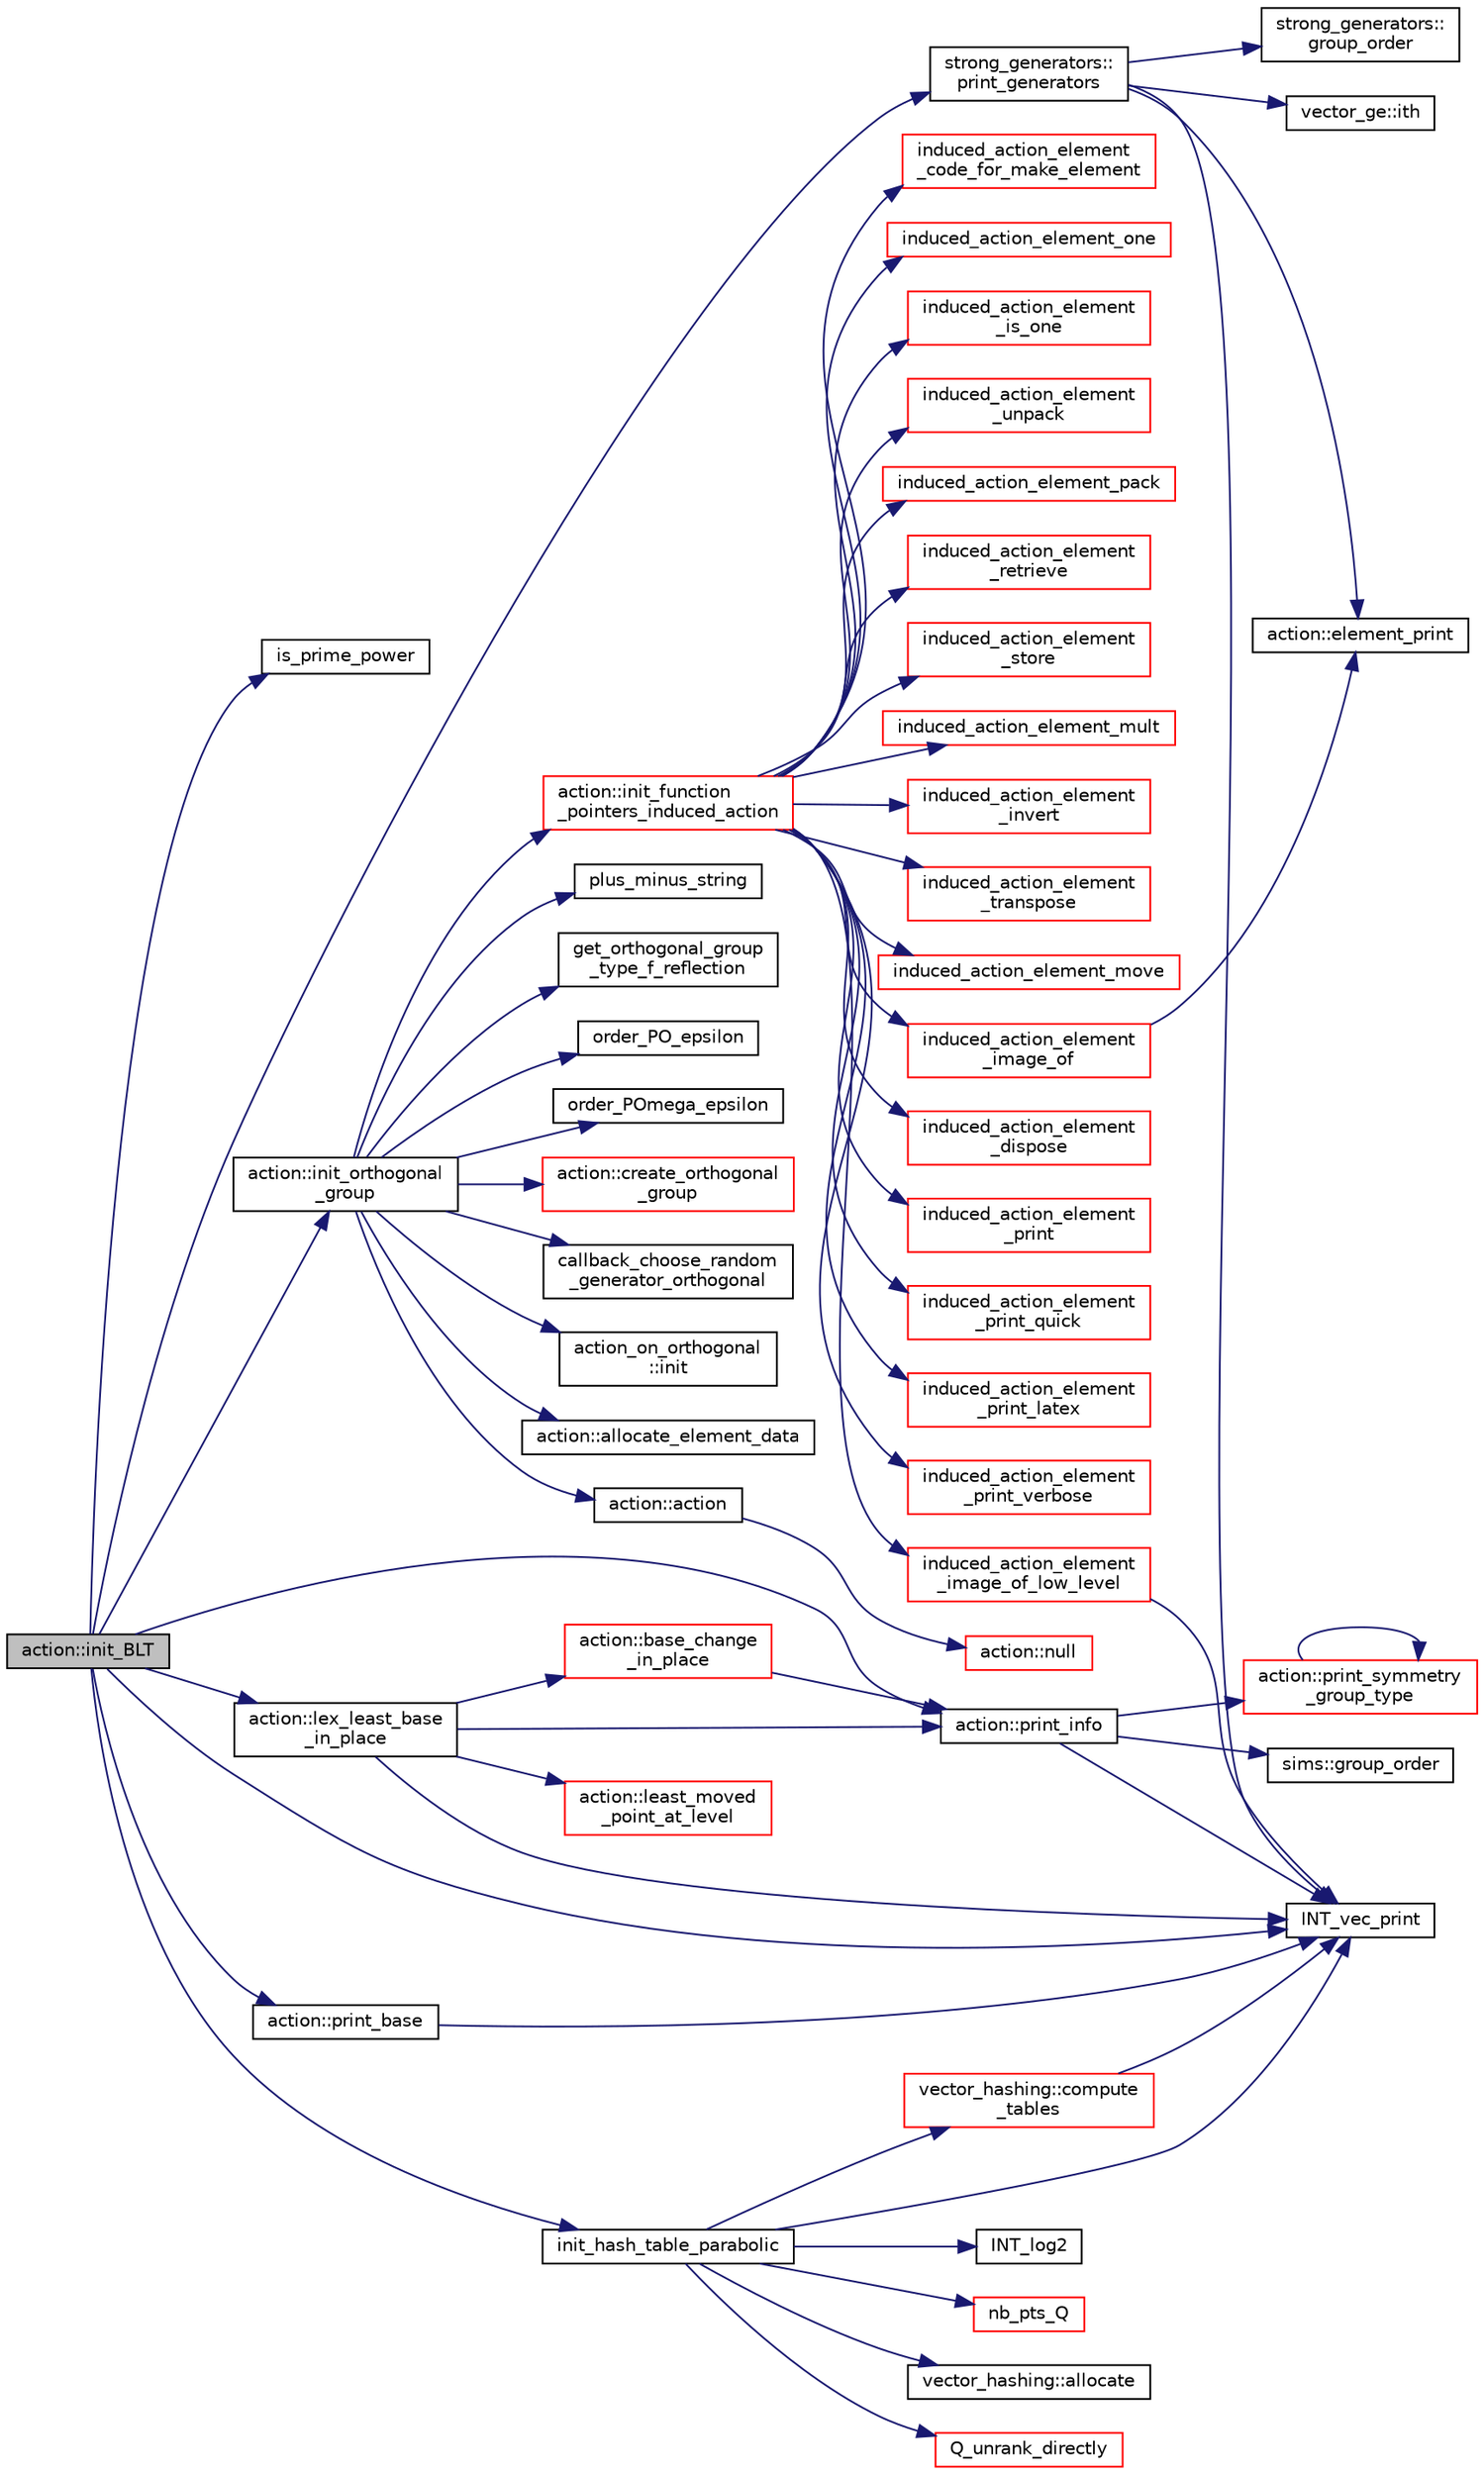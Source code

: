 digraph "action::init_BLT"
{
  edge [fontname="Helvetica",fontsize="10",labelfontname="Helvetica",labelfontsize="10"];
  node [fontname="Helvetica",fontsize="10",shape=record];
  rankdir="LR";
  Node25640 [label="action::init_BLT",height=0.2,width=0.4,color="black", fillcolor="grey75", style="filled", fontcolor="black"];
  Node25640 -> Node25641 [color="midnightblue",fontsize="10",style="solid",fontname="Helvetica"];
  Node25641 [label="is_prime_power",height=0.2,width=0.4,color="black", fillcolor="white", style="filled",URL="$de/dc5/algebra__and__number__theory_8h.html#a44560c42df6f76a71d351200cbf1bd0e"];
  Node25640 -> Node25642 [color="midnightblue",fontsize="10",style="solid",fontname="Helvetica"];
  Node25642 [label="action::init_orthogonal\l_group",height=0.2,width=0.4,color="black", fillcolor="white", style="filled",URL="$d2/d86/classaction.html#a2cfe124956ed67d8b7a927bb44847cc2"];
  Node25642 -> Node25643 [color="midnightblue",fontsize="10",style="solid",fontname="Helvetica"];
  Node25643 [label="action::action",height=0.2,width=0.4,color="black", fillcolor="white", style="filled",URL="$d2/d86/classaction.html#a108adb38ad362aeb55cf40b9de38bb16"];
  Node25643 -> Node25644 [color="midnightblue",fontsize="10",style="solid",fontname="Helvetica"];
  Node25644 [label="action::null",height=0.2,width=0.4,color="red", fillcolor="white", style="filled",URL="$d2/d86/classaction.html#af05ce222a97a1eff5f692b9193dee125"];
  Node25642 -> Node25648 [color="midnightblue",fontsize="10",style="solid",fontname="Helvetica"];
  Node25648 [label="action_on_orthogonal\l::init",height=0.2,width=0.4,color="black", fillcolor="white", style="filled",URL="$dc/d87/classaction__on__orthogonal.html#a5d66e1b51f4c836e358401dce9ed4ee6"];
  Node25642 -> Node25649 [color="midnightblue",fontsize="10",style="solid",fontname="Helvetica"];
  Node25649 [label="action::allocate_element_data",height=0.2,width=0.4,color="black", fillcolor="white", style="filled",URL="$d2/d86/classaction.html#adc5f98db8315bfd17fcd2fbb437d8f60"];
  Node25642 -> Node25650 [color="midnightblue",fontsize="10",style="solid",fontname="Helvetica"];
  Node25650 [label="action::init_function\l_pointers_induced_action",height=0.2,width=0.4,color="red", fillcolor="white", style="filled",URL="$d2/d86/classaction.html#a3b9287d084b24f7a3b9532a7589c58de"];
  Node25650 -> Node25651 [color="midnightblue",fontsize="10",style="solid",fontname="Helvetica"];
  Node25651 [label="induced_action_element\l_image_of",height=0.2,width=0.4,color="red", fillcolor="white", style="filled",URL="$dc/dd4/group__actions_8h.html#a821850d6c3988dd122de0489cd36f0f0"];
  Node25651 -> Node25675 [color="midnightblue",fontsize="10",style="solid",fontname="Helvetica"];
  Node25675 [label="action::element_print",height=0.2,width=0.4,color="black", fillcolor="white", style="filled",URL="$d2/d86/classaction.html#ae38c3ef3c1125213733d63c6fc3c40cd"];
  Node25650 -> Node26057 [color="midnightblue",fontsize="10",style="solid",fontname="Helvetica"];
  Node26057 [label="induced_action_element\l_image_of_low_level",height=0.2,width=0.4,color="red", fillcolor="white", style="filled",URL="$dc/dd4/group__actions_8h.html#aa4bc5f68829829d9a41223c260c658c5"];
  Node26057 -> Node25655 [color="midnightblue",fontsize="10",style="solid",fontname="Helvetica"];
  Node25655 [label="INT_vec_print",height=0.2,width=0.4,color="black", fillcolor="white", style="filled",URL="$df/dbf/sajeeb_8_c.html#a79a5901af0b47dd0d694109543c027fe"];
  Node25650 -> Node26059 [color="midnightblue",fontsize="10",style="solid",fontname="Helvetica"];
  Node26059 [label="induced_action_element_one",height=0.2,width=0.4,color="red", fillcolor="white", style="filled",URL="$dc/dd4/group__actions_8h.html#a11ad8abff8304e30e16403a1975a8aab"];
  Node25650 -> Node26061 [color="midnightblue",fontsize="10",style="solid",fontname="Helvetica"];
  Node26061 [label="induced_action_element\l_is_one",height=0.2,width=0.4,color="red", fillcolor="white", style="filled",URL="$dc/dd4/group__actions_8h.html#aadb6a2b56e25c82dd455de09bb4bda82"];
  Node25650 -> Node26065 [color="midnightblue",fontsize="10",style="solid",fontname="Helvetica"];
  Node26065 [label="induced_action_element\l_unpack",height=0.2,width=0.4,color="red", fillcolor="white", style="filled",URL="$dc/dd4/group__actions_8h.html#a99c6ddc3d11eeccddf87ca23badd1890"];
  Node25650 -> Node26068 [color="midnightblue",fontsize="10",style="solid",fontname="Helvetica"];
  Node26068 [label="induced_action_element_pack",height=0.2,width=0.4,color="red", fillcolor="white", style="filled",URL="$dc/dd4/group__actions_8h.html#aa80cbe650affcff950137367a431715f"];
  Node25650 -> Node26071 [color="midnightblue",fontsize="10",style="solid",fontname="Helvetica"];
  Node26071 [label="induced_action_element\l_retrieve",height=0.2,width=0.4,color="red", fillcolor="white", style="filled",URL="$dc/dd4/group__actions_8h.html#a9e51f4ab67af75d0a12a3eb7f211a5b4"];
  Node25650 -> Node26077 [color="midnightblue",fontsize="10",style="solid",fontname="Helvetica"];
  Node26077 [label="induced_action_element\l_store",height=0.2,width=0.4,color="red", fillcolor="white", style="filled",URL="$dc/dd4/group__actions_8h.html#a23d42fb239ba7e886b1fb9fc96f1a3be"];
  Node25650 -> Node26084 [color="midnightblue",fontsize="10",style="solid",fontname="Helvetica"];
  Node26084 [label="induced_action_element_mult",height=0.2,width=0.4,color="red", fillcolor="white", style="filled",URL="$dc/dd4/group__actions_8h.html#a7b00701d128922145960b4c15307113c"];
  Node25650 -> Node26086 [color="midnightblue",fontsize="10",style="solid",fontname="Helvetica"];
  Node26086 [label="induced_action_element\l_invert",height=0.2,width=0.4,color="red", fillcolor="white", style="filled",URL="$dc/dd4/group__actions_8h.html#a9b7e3c76b30897cb2b62a974e063ce12"];
  Node25650 -> Node26088 [color="midnightblue",fontsize="10",style="solid",fontname="Helvetica"];
  Node26088 [label="induced_action_element\l_transpose",height=0.2,width=0.4,color="red", fillcolor="white", style="filled",URL="$dc/dd4/group__actions_8h.html#ad1379970ade84fe3a44f26f5ec500db4"];
  Node25650 -> Node26091 [color="midnightblue",fontsize="10",style="solid",fontname="Helvetica"];
  Node26091 [label="induced_action_element_move",height=0.2,width=0.4,color="red", fillcolor="white", style="filled",URL="$dc/dd4/group__actions_8h.html#a7b319593ee737d9c1ab5bc6223377541"];
  Node25650 -> Node26093 [color="midnightblue",fontsize="10",style="solid",fontname="Helvetica"];
  Node26093 [label="induced_action_element\l_dispose",height=0.2,width=0.4,color="red", fillcolor="white", style="filled",URL="$dc/dd4/group__actions_8h.html#a5bf4e1daf5b0e799af9e065ab8046f99"];
  Node25650 -> Node26095 [color="midnightblue",fontsize="10",style="solid",fontname="Helvetica"];
  Node26095 [label="induced_action_element\l_print",height=0.2,width=0.4,color="red", fillcolor="white", style="filled",URL="$dc/dd4/group__actions_8h.html#a670952bd230bf34b82f276deab684d23"];
  Node25650 -> Node26099 [color="midnightblue",fontsize="10",style="solid",fontname="Helvetica"];
  Node26099 [label="induced_action_element\l_print_quick",height=0.2,width=0.4,color="red", fillcolor="white", style="filled",URL="$dc/dd4/group__actions_8h.html#a91760d711eca781aa4dbee22a5fc0168"];
  Node25650 -> Node26100 [color="midnightblue",fontsize="10",style="solid",fontname="Helvetica"];
  Node26100 [label="induced_action_element\l_print_latex",height=0.2,width=0.4,color="red", fillcolor="white", style="filled",URL="$dc/dd4/group__actions_8h.html#a962508fbbbac127426c42fe5d0f147ab"];
  Node25650 -> Node26103 [color="midnightblue",fontsize="10",style="solid",fontname="Helvetica"];
  Node26103 [label="induced_action_element\l_print_verbose",height=0.2,width=0.4,color="red", fillcolor="white", style="filled",URL="$dc/dd4/group__actions_8h.html#a647a452eeefdaed4834375175fec37fc"];
  Node25650 -> Node26105 [color="midnightblue",fontsize="10",style="solid",fontname="Helvetica"];
  Node26105 [label="induced_action_element\l_code_for_make_element",height=0.2,width=0.4,color="red", fillcolor="white", style="filled",URL="$dc/dd4/group__actions_8h.html#af1c12dd980d376e72daaf9a383cebfdc"];
  Node25642 -> Node26113 [color="midnightblue",fontsize="10",style="solid",fontname="Helvetica"];
  Node26113 [label="plus_minus_string",height=0.2,width=0.4,color="black", fillcolor="white", style="filled",URL="$d5/db4/io__and__os_8h.html#a9f5fa1b143db5ba897f3e3cc0dda146d"];
  Node25642 -> Node26114 [color="midnightblue",fontsize="10",style="solid",fontname="Helvetica"];
  Node26114 [label="get_orthogonal_group\l_type_f_reflection",height=0.2,width=0.4,color="black", fillcolor="white", style="filled",URL="$d5/d90/action__global_8_c.html#a50f15f51a8bbf773e6d3b3ac3ddbf861"];
  Node25642 -> Node26115 [color="midnightblue",fontsize="10",style="solid",fontname="Helvetica"];
  Node26115 [label="order_PO_epsilon",height=0.2,width=0.4,color="black", fillcolor="white", style="filled",URL="$d4/d67/geometry_8h.html#accb4a5b687f3a8d953d08f20dbd2259d"];
  Node25642 -> Node26116 [color="midnightblue",fontsize="10",style="solid",fontname="Helvetica"];
  Node26116 [label="order_POmega_epsilon",height=0.2,width=0.4,color="black", fillcolor="white", style="filled",URL="$d4/d67/geometry_8h.html#ad142560d457a06003b118cf0008201e6"];
  Node25642 -> Node26117 [color="midnightblue",fontsize="10",style="solid",fontname="Helvetica"];
  Node26117 [label="action::create_orthogonal\l_group",height=0.2,width=0.4,color="red", fillcolor="white", style="filled",URL="$d2/d86/classaction.html#a9ec9857e52b35c91c52964a1c5701128"];
  Node25642 -> Node26176 [color="midnightblue",fontsize="10",style="solid",fontname="Helvetica"];
  Node26176 [label="callback_choose_random\l_generator_orthogonal",height=0.2,width=0.4,color="black", fillcolor="white", style="filled",URL="$d5/d90/action__global_8_c.html#ad86b3215267294277dddd93943dafaf7"];
  Node25640 -> Node26177 [color="midnightblue",fontsize="10",style="solid",fontname="Helvetica"];
  Node26177 [label="action::lex_least_base\l_in_place",height=0.2,width=0.4,color="black", fillcolor="white", style="filled",URL="$d2/d86/classaction.html#a24c460a91daf89ab1994a4160623ccb4"];
  Node26177 -> Node25655 [color="midnightblue",fontsize="10",style="solid",fontname="Helvetica"];
  Node26177 -> Node26128 [color="midnightblue",fontsize="10",style="solid",fontname="Helvetica"];
  Node26128 [label="action::print_info",height=0.2,width=0.4,color="black", fillcolor="white", style="filled",URL="$d2/d86/classaction.html#a6f89e493e5c5a32e5c3b8963d438ce86"];
  Node26128 -> Node25756 [color="midnightblue",fontsize="10",style="solid",fontname="Helvetica"];
  Node25756 [label="action::print_symmetry\l_group_type",height=0.2,width=0.4,color="red", fillcolor="white", style="filled",URL="$d2/d86/classaction.html#aed811766c7e64fe2c853df8b0b67aa6e"];
  Node25756 -> Node25756 [color="midnightblue",fontsize="10",style="solid",fontname="Helvetica"];
  Node26128 -> Node25655 [color="midnightblue",fontsize="10",style="solid",fontname="Helvetica"];
  Node26128 -> Node26129 [color="midnightblue",fontsize="10",style="solid",fontname="Helvetica"];
  Node26129 [label="sims::group_order",height=0.2,width=0.4,color="black", fillcolor="white", style="filled",URL="$d9/df3/classsims.html#aa442445175656570fa35febbe790efad"];
  Node26177 -> Node26178 [color="midnightblue",fontsize="10",style="solid",fontname="Helvetica"];
  Node26178 [label="action::least_moved\l_point_at_level",height=0.2,width=0.4,color="red", fillcolor="white", style="filled",URL="$d2/d86/classaction.html#ade162671419b094bb4af3cf4bd59c4e2"];
  Node26177 -> Node26180 [color="midnightblue",fontsize="10",style="solid",fontname="Helvetica"];
  Node26180 [label="action::base_change\l_in_place",height=0.2,width=0.4,color="red", fillcolor="white", style="filled",URL="$d2/d86/classaction.html#a035960aa89ff1aec59f868c15fc63d50"];
  Node26180 -> Node26128 [color="midnightblue",fontsize="10",style="solid",fontname="Helvetica"];
  Node25640 -> Node25655 [color="midnightblue",fontsize="10",style="solid",fontname="Helvetica"];
  Node25640 -> Node26183 [color="midnightblue",fontsize="10",style="solid",fontname="Helvetica"];
  Node26183 [label="action::print_base",height=0.2,width=0.4,color="black", fillcolor="white", style="filled",URL="$d2/d86/classaction.html#a6ac1c35b58155659d22359820a3ae18a"];
  Node26183 -> Node25655 [color="midnightblue",fontsize="10",style="solid",fontname="Helvetica"];
  Node25640 -> Node26184 [color="midnightblue",fontsize="10",style="solid",fontname="Helvetica"];
  Node26184 [label="strong_generators::\lprint_generators",height=0.2,width=0.4,color="black", fillcolor="white", style="filled",URL="$dc/d09/classstrong__generators.html#adccd259b435afd96d89cd664daa6c897"];
  Node26184 -> Node26185 [color="midnightblue",fontsize="10",style="solid",fontname="Helvetica"];
  Node26185 [label="strong_generators::\lgroup_order",height=0.2,width=0.4,color="black", fillcolor="white", style="filled",URL="$dc/d09/classstrong__generators.html#a91f453c2bfd6502b96f4b4eed16beb20"];
  Node26184 -> Node25655 [color="midnightblue",fontsize="10",style="solid",fontname="Helvetica"];
  Node26184 -> Node25675 [color="midnightblue",fontsize="10",style="solid",fontname="Helvetica"];
  Node26184 -> Node25661 [color="midnightblue",fontsize="10",style="solid",fontname="Helvetica"];
  Node25661 [label="vector_ge::ith",height=0.2,width=0.4,color="black", fillcolor="white", style="filled",URL="$d4/d6e/classvector__ge.html#a1ff002e8b746a9beb119d57dcd4a15ff"];
  Node25640 -> Node26186 [color="midnightblue",fontsize="10",style="solid",fontname="Helvetica"];
  Node26186 [label="init_hash_table_parabolic",height=0.2,width=0.4,color="black", fillcolor="white", style="filled",URL="$d4/d67/geometry_8h.html#ac0501667678e59124c88842414489011"];
  Node26186 -> Node26187 [color="midnightblue",fontsize="10",style="solid",fontname="Helvetica"];
  Node26187 [label="INT_log2",height=0.2,width=0.4,color="black", fillcolor="white", style="filled",URL="$de/dc5/algebra__and__number__theory_8h.html#af6c380949d2c2562c7053aef0543ec71"];
  Node26186 -> Node26188 [color="midnightblue",fontsize="10",style="solid",fontname="Helvetica"];
  Node26188 [label="nb_pts_Q",height=0.2,width=0.4,color="red", fillcolor="white", style="filled",URL="$db/da0/lib_2foundations_2geometry_2orthogonal__points_8_c.html#a625e7781bbd5d9989694bcf83e0ac558"];
  Node26186 -> Node26189 [color="midnightblue",fontsize="10",style="solid",fontname="Helvetica"];
  Node26189 [label="vector_hashing::allocate",height=0.2,width=0.4,color="black", fillcolor="white", style="filled",URL="$d8/daa/classvector__hashing.html#a1324d458f4b77fce47b0048dc7f1aadd"];
  Node26186 -> Node25764 [color="midnightblue",fontsize="10",style="solid",fontname="Helvetica"];
  Node25764 [label="Q_unrank_directly",height=0.2,width=0.4,color="red", fillcolor="white", style="filled",URL="$db/da0/lib_2foundations_2geometry_2orthogonal__points_8_c.html#a105e7e72249e78fcf0785c69099d90ce"];
  Node26186 -> Node25655 [color="midnightblue",fontsize="10",style="solid",fontname="Helvetica"];
  Node26186 -> Node26190 [color="midnightblue",fontsize="10",style="solid",fontname="Helvetica"];
  Node26190 [label="vector_hashing::compute\l_tables",height=0.2,width=0.4,color="red", fillcolor="white", style="filled",URL="$d8/daa/classvector__hashing.html#aa80d25dc4d37520e54e4e8d664d665e6"];
  Node26190 -> Node25655 [color="midnightblue",fontsize="10",style="solid",fontname="Helvetica"];
  Node25640 -> Node26128 [color="midnightblue",fontsize="10",style="solid",fontname="Helvetica"];
}
